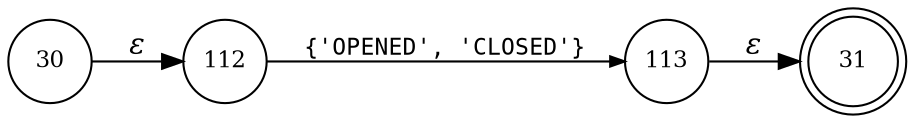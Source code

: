 digraph ATN {
rankdir=LR;
s31[fontsize=11, label="31", shape=doublecircle, fixedsize=true, width=.6];
s112[fontsize=11,label="112", shape=circle, fixedsize=true, width=.55, peripheries=1];
s113[fontsize=11,label="113", shape=circle, fixedsize=true, width=.55, peripheries=1];
s30[fontsize=11,label="30", shape=circle, fixedsize=true, width=.55, peripheries=1];
s30 -> s112 [fontname="Times-Italic", label="&epsilon;"];
s112 -> s113 [fontsize=11, fontname="Courier", arrowsize=.7, label = "{'OPENED', 'CLOSED'}", arrowhead = normal];
s113 -> s31 [fontname="Times-Italic", label="&epsilon;"];
}